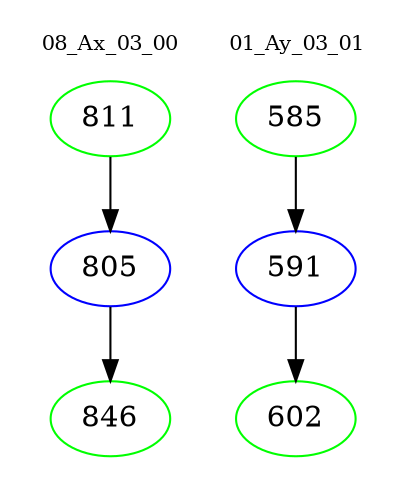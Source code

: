 digraph{
subgraph cluster_0 {
color = white
label = "08_Ax_03_00";
fontsize=10;
T0_811 [label="811", color="green"]
T0_811 -> T0_805 [color="black"]
T0_805 [label="805", color="blue"]
T0_805 -> T0_846 [color="black"]
T0_846 [label="846", color="green"]
}
subgraph cluster_1 {
color = white
label = "01_Ay_03_01";
fontsize=10;
T1_585 [label="585", color="green"]
T1_585 -> T1_591 [color="black"]
T1_591 [label="591", color="blue"]
T1_591 -> T1_602 [color="black"]
T1_602 [label="602", color="green"]
}
}
